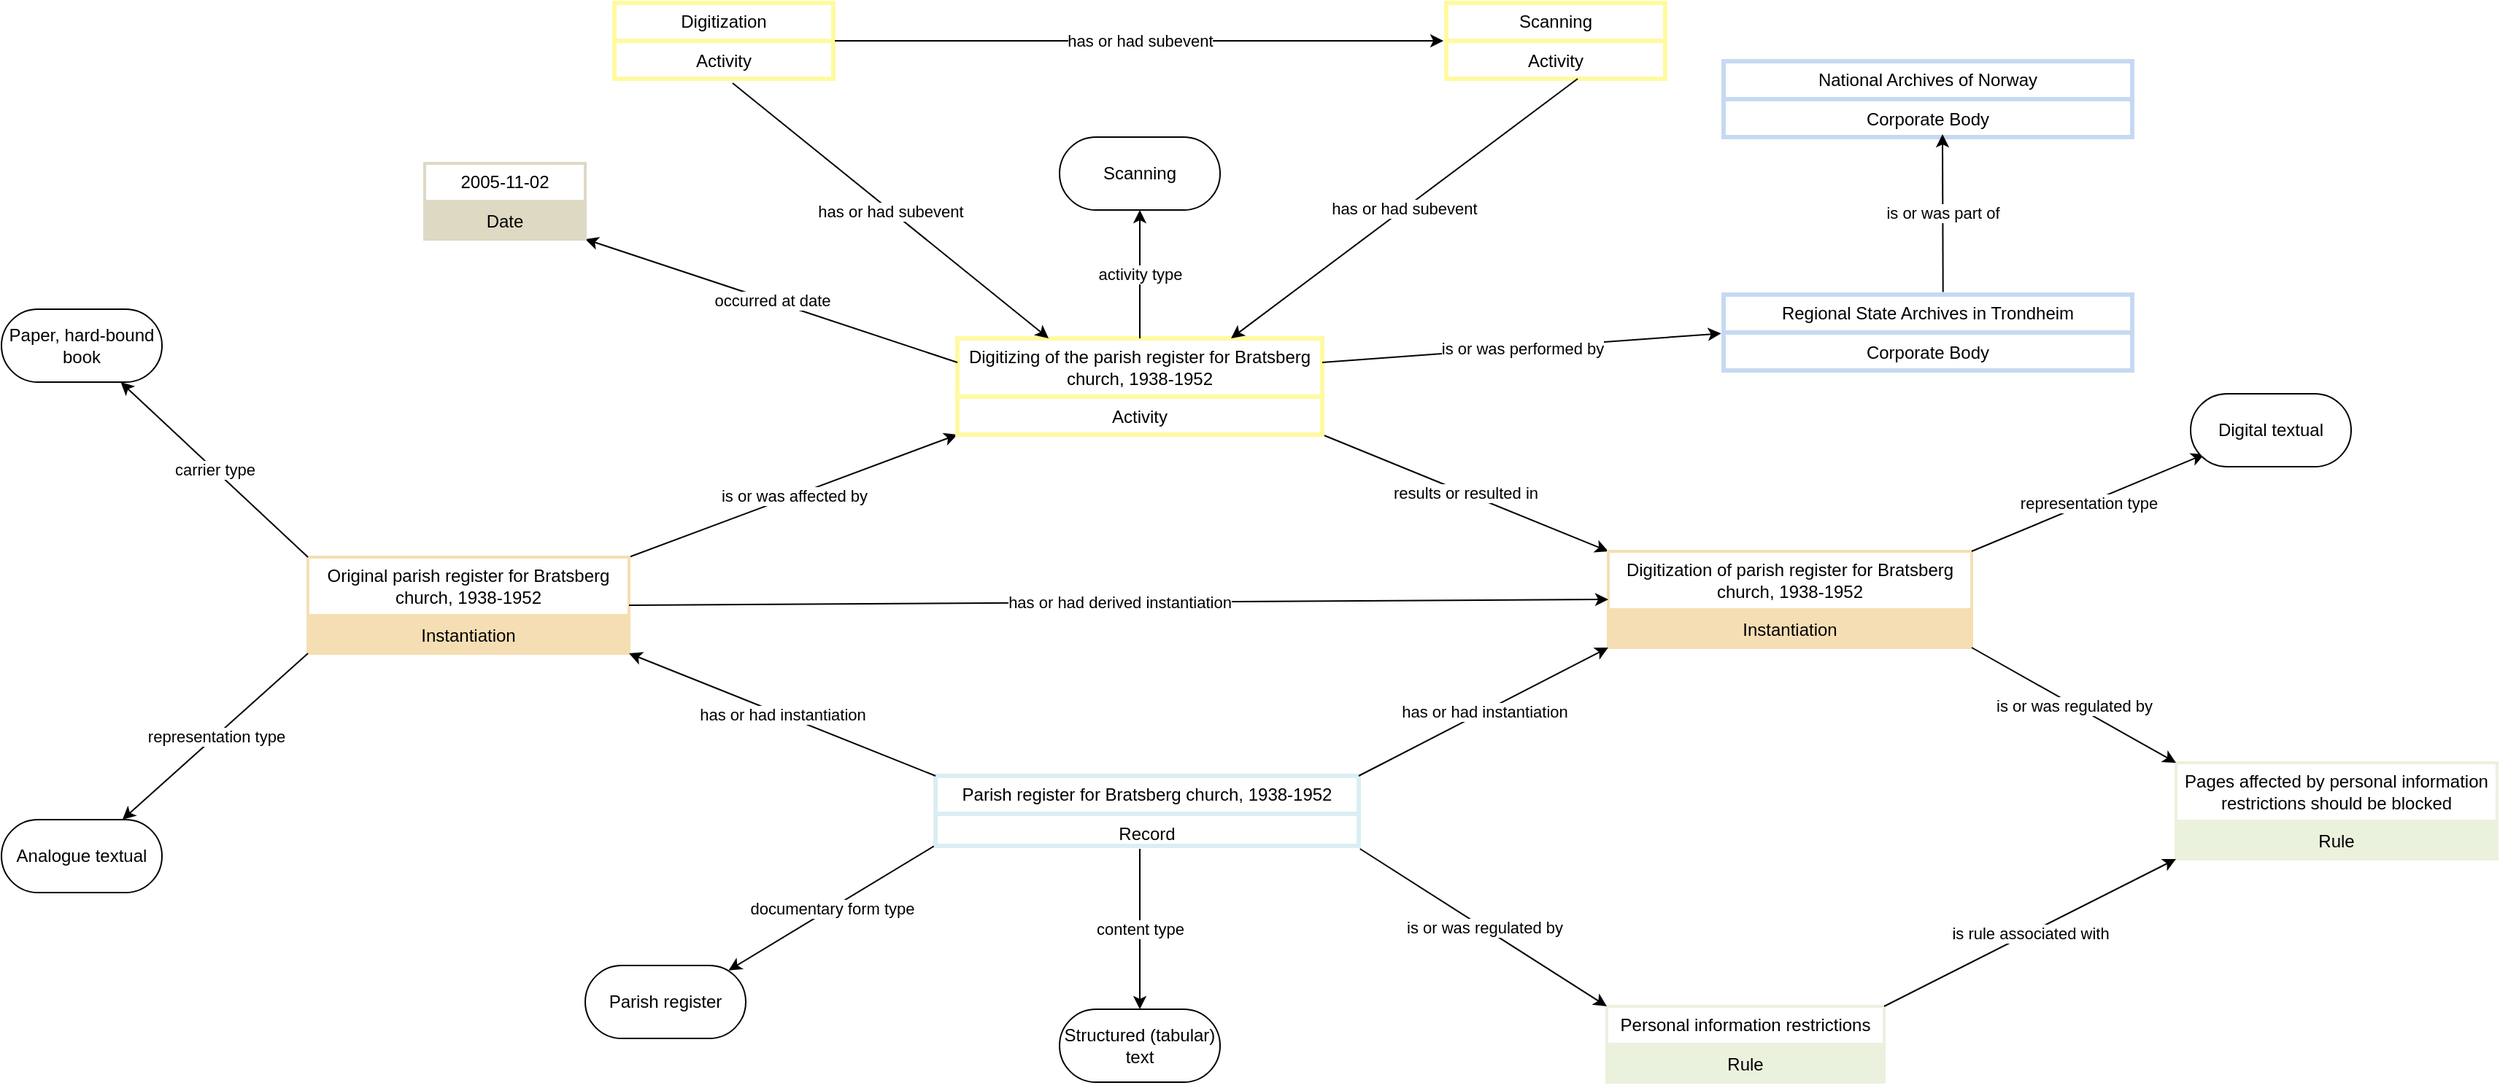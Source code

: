 <mxfile version="28.2.8">
  <diagram name="Page-1" id="9dDk0zf2ElysKSQKNrrg">
    <mxGraphModel dx="1024" dy="666" grid="1" gridSize="10" guides="1" tooltips="1" connect="1" arrows="1" fold="1" page="1" pageScale="1" pageWidth="3300" pageHeight="2339" math="0" shadow="0">
      <root>
        <mxCell id="0" />
        <mxCell id="1" parent="0" />
        <mxCell id="KS-wqAkKazjO4-zXT2j7-1" value="Digitization" style="swimlane;fontStyle=0;childLayout=stackLayout;horizontal=1;startSize=26;strokeColor=#FFFAA0;strokeWidth=3;fillColor=none;horizontalStack=0;resizeParent=1;resizeParentMax=0;resizeLast=0;collapsible=1;marginBottom=0;whiteSpace=wrap;html=1;" parent="1" vertex="1">
          <mxGeometry x="720" y="430" width="150" height="52" as="geometry" />
        </mxCell>
        <mxCell id="KS-wqAkKazjO4-zXT2j7-2" value="Activity" style="text;strokeColor=#FFFAA0;strokeWidth=3;fillColor=none;align=center;verticalAlign=top;spacingLeft=4;spacingRight=4;overflow=hidden;rotatable=0;points=[[0,0.5],[1,0.5]];portConstraint=eastwest;whiteSpace=wrap;html=1;" parent="KS-wqAkKazjO4-zXT2j7-1" vertex="1">
          <mxGeometry y="26" width="150" height="26" as="geometry" />
        </mxCell>
        <mxCell id="KS-wqAkKazjO4-zXT2j7-3" value="Scanning" style="swimlane;fontStyle=0;childLayout=stackLayout;horizontal=1;startSize=26;strokeColor=#FFFAA0;strokeWidth=3;fillColor=none;horizontalStack=0;resizeParent=1;resizeParentMax=0;resizeLast=0;collapsible=1;marginBottom=0;whiteSpace=wrap;html=1;" parent="1" vertex="1">
          <mxGeometry x="1290" y="430" width="150" height="52" as="geometry" />
        </mxCell>
        <mxCell id="KS-wqAkKazjO4-zXT2j7-4" value="Activity" style="text;strokeColor=#FFFAA0;strokeWidth=3;fillColor=none;align=center;verticalAlign=top;spacingLeft=4;spacingRight=4;overflow=hidden;rotatable=0;points=[[0,0.5],[1,0.5]];portConstraint=eastwest;whiteSpace=wrap;html=1;" parent="KS-wqAkKazjO4-zXT2j7-3" vertex="1">
          <mxGeometry y="26" width="150" height="26" as="geometry" />
        </mxCell>
        <mxCell id="KS-wqAkKazjO4-zXT2j7-5" value="" style="endArrow=classic;html=1;rounded=0;entryX=-0.013;entryY=0;entryDx=0;entryDy=0;exitX=1.007;exitY=0;exitDx=0;exitDy=0;exitPerimeter=0;entryPerimeter=0;" parent="1" source="KS-wqAkKazjO4-zXT2j7-2" target="KS-wqAkKazjO4-zXT2j7-4" edge="1">
          <mxGeometry relative="1" as="geometry">
            <mxPoint x="1070" y="451.998" as="sourcePoint" />
            <mxPoint x="1280" y="461.99" as="targetPoint" />
          </mxGeometry>
        </mxCell>
        <mxCell id="KS-wqAkKazjO4-zXT2j7-6" value="has or had subevent" style="edgeLabel;resizable=0;html=1;;align=center;verticalAlign=middle;" parent="KS-wqAkKazjO4-zXT2j7-5" connectable="0" vertex="1">
          <mxGeometry relative="1" as="geometry" />
        </mxCell>
        <mxCell id="KS-wqAkKazjO4-zXT2j7-7" value="Parish register for Bratsberg church, 1938-1952" style="swimlane;fontStyle=0;childLayout=stackLayout;horizontal=1;startSize=26;strokeColor=#DAEEF3;strokeWidth=3;fillColor=none;horizontalStack=0;resizeParent=1;resizeParentMax=0;resizeLast=0;collapsible=1;marginBottom=0;whiteSpace=wrap;html=1;" parent="1" vertex="1">
          <mxGeometry x="940" y="960" width="290" height="48" as="geometry" />
        </mxCell>
        <mxCell id="KS-wqAkKazjO4-zXT2j7-8" value="Record" style="text;strokeColor=#DAEEF3;strokeWidth=3;fillColor=none;align=center;verticalAlign=top;spacingLeft=4;spacingRight=4;overflow=hidden;rotatable=0;points=[[0,0.5],[1,0.5]];portConstraint=eastwest;whiteSpace=wrap;html=1;" parent="KS-wqAkKazjO4-zXT2j7-7" vertex="1">
          <mxGeometry y="26" width="290" height="22" as="geometry" />
        </mxCell>
        <mxCell id="KS-wqAkKazjO4-zXT2j7-9" value="" style="endArrow=classic;html=1;rounded=0;exitX=1;exitY=0;exitDx=0;exitDy=0;entryX=0;entryY=1;entryDx=0;entryDy=0;" parent="1" source="KS-wqAkKazjO4-zXT2j7-14" target="HIHmw64CFz3xZAufGdiX-3" edge="1">
          <mxGeometry relative="1" as="geometry">
            <mxPoint x="950" y="630" as="sourcePoint" />
            <mxPoint x="1140" y="630" as="targetPoint" />
          </mxGeometry>
        </mxCell>
        <mxCell id="KS-wqAkKazjO4-zXT2j7-10" value="is or was affected by" style="edgeLabel;resizable=0;html=1;;align=center;verticalAlign=middle;" parent="KS-wqAkKazjO4-zXT2j7-9" connectable="0" vertex="1">
          <mxGeometry relative="1" as="geometry" />
        </mxCell>
        <mxCell id="KS-wqAkKazjO4-zXT2j7-11" value="" style="endArrow=classic;html=1;rounded=0;entryX=0;entryY=0;entryDx=0;entryDy=0;exitX=1;exitY=1;exitDx=0;exitDy=0;" parent="1" source="HIHmw64CFz3xZAufGdiX-3" target="KS-wqAkKazjO4-zXT2j7-20" edge="1">
          <mxGeometry relative="1" as="geometry">
            <mxPoint x="960" y="520.0" as="sourcePoint" />
            <mxPoint x="1130" y="520" as="targetPoint" />
          </mxGeometry>
        </mxCell>
        <mxCell id="KS-wqAkKazjO4-zXT2j7-12" value="results or resulted in" style="edgeLabel;resizable=0;html=1;;align=center;verticalAlign=middle;" parent="KS-wqAkKazjO4-zXT2j7-11" connectable="0" vertex="1">
          <mxGeometry relative="1" as="geometry" />
        </mxCell>
        <mxCell id="KS-wqAkKazjO4-zXT2j7-14" value="Original parish register for Bratsberg church, 1938-1952" style="swimlane;fontStyle=0;childLayout=stackLayout;horizontal=1;startSize=40;strokeColor=#F5DEB3;strokeWidth=2;fillColor=none;horizontalStack=0;resizeParent=1;resizeParentMax=0;resizeLast=0;collapsible=1;marginBottom=0;whiteSpace=wrap;html=1;" parent="1" vertex="1">
          <mxGeometry x="510" y="810" width="220" height="66" as="geometry" />
        </mxCell>
        <mxCell id="KS-wqAkKazjO4-zXT2j7-15" value="Instantiation&lt;div&gt;&lt;br&gt;&lt;/div&gt;" style="text;strokeColor=#F5DEB3;strokeWidth=2;fillColor=#F5DEB3;align=center;verticalAlign=top;spacingLeft=4;spacingRight=4;overflow=hidden;rotatable=0;points=[[0,0.5],[1,0.5]];portConstraint=eastwest;whiteSpace=wrap;html=1;" parent="KS-wqAkKazjO4-zXT2j7-14" vertex="1">
          <mxGeometry y="40" width="220" height="26" as="geometry" />
        </mxCell>
        <mxCell id="KS-wqAkKazjO4-zXT2j7-17" value="" style="endArrow=classic;html=1;rounded=0;entryX=1;entryY=1;entryDx=0;entryDy=0;exitX=0;exitY=0;exitDx=0;exitDy=0;" parent="1" source="KS-wqAkKazjO4-zXT2j7-7" target="KS-wqAkKazjO4-zXT2j7-14" edge="1">
          <mxGeometry relative="1" as="geometry">
            <mxPoint x="950" y="430" as="sourcePoint" />
            <mxPoint x="1140" y="430" as="targetPoint" />
          </mxGeometry>
        </mxCell>
        <mxCell id="KS-wqAkKazjO4-zXT2j7-18" value="has or had instantiation" style="edgeLabel;resizable=0;html=1;;align=center;verticalAlign=middle;" parent="KS-wqAkKazjO4-zXT2j7-17" connectable="0" vertex="1">
          <mxGeometry relative="1" as="geometry" />
        </mxCell>
        <mxCell id="KS-wqAkKazjO4-zXT2j7-20" value="Digitization of parish register for Bratsberg church, 1938-1952" style="swimlane;fontStyle=0;childLayout=stackLayout;horizontal=1;startSize=40;strokeColor=#F5DEB3;strokeWidth=2;fillColor=none;horizontalStack=0;resizeParent=1;resizeParentMax=0;resizeLast=0;collapsible=1;marginBottom=0;whiteSpace=wrap;html=1;" parent="1" vertex="1">
          <mxGeometry x="1401" y="806" width="249" height="66" as="geometry" />
        </mxCell>
        <mxCell id="KS-wqAkKazjO4-zXT2j7-21" value="Instantiation&lt;div&gt;&lt;br&gt;&lt;/div&gt;" style="text;strokeColor=#F5DEB3;strokeWidth=2;fillColor=#F5DEB3;align=center;verticalAlign=top;spacingLeft=4;spacingRight=4;overflow=hidden;rotatable=0;points=[[0,0.5],[1,0.5]];portConstraint=eastwest;whiteSpace=wrap;html=1;" parent="KS-wqAkKazjO4-zXT2j7-20" vertex="1">
          <mxGeometry y="40" width="249" height="26" as="geometry" />
        </mxCell>
        <mxCell id="HIHmw64CFz3xZAufGdiX-1" value="" style="endArrow=classic;html=1;rounded=0;entryX=0;entryY=1;entryDx=0;entryDy=0;exitX=1;exitY=0;exitDx=0;exitDy=0;" parent="1" source="KS-wqAkKazjO4-zXT2j7-7" target="KS-wqAkKazjO4-zXT2j7-20" edge="1">
          <mxGeometry relative="1" as="geometry">
            <mxPoint x="1135" y="1002.986" as="sourcePoint" />
            <mxPoint x="1478.045" y="872.002" as="targetPoint" />
          </mxGeometry>
        </mxCell>
        <mxCell id="HIHmw64CFz3xZAufGdiX-2" value="has or had instantiation" style="edgeLabel;resizable=0;html=1;;align=center;verticalAlign=middle;" parent="HIHmw64CFz3xZAufGdiX-1" connectable="0" vertex="1">
          <mxGeometry relative="1" as="geometry" />
        </mxCell>
        <mxCell id="HIHmw64CFz3xZAufGdiX-3" value="Digitizing of the parish register for Bratsberg church, 1938-1952" style="swimlane;fontStyle=0;childLayout=stackLayout;horizontal=1;startSize=40;strokeColor=#FFFAA0;strokeWidth=3;fillColor=none;horizontalStack=0;resizeParent=1;resizeParentMax=0;resizeLast=0;collapsible=1;marginBottom=0;whiteSpace=wrap;html=1;" parent="1" vertex="1">
          <mxGeometry x="955" y="660" width="250" height="66" as="geometry" />
        </mxCell>
        <mxCell id="HIHmw64CFz3xZAufGdiX-4" value="Activity" style="text;strokeColor=#FFFAA0;strokeWidth=3;fillColor=#FFFFFF;align=center;verticalAlign=top;spacingLeft=4;spacingRight=4;overflow=hidden;rotatable=0;points=[[0,0.5],[1,0.5]];portConstraint=eastwest;whiteSpace=wrap;html=1;" parent="HIHmw64CFz3xZAufGdiX-3" vertex="1">
          <mxGeometry y="40" width="250" height="26" as="geometry" />
        </mxCell>
        <mxCell id="HIHmw64CFz3xZAufGdiX-5" value="" style="endArrow=classic;html=1;rounded=0;entryX=0.75;entryY=0;entryDx=0;entryDy=0;exitX=0.6;exitY=1;exitDx=0;exitDy=0;exitPerimeter=0;" parent="1" source="KS-wqAkKazjO4-zXT2j7-4" target="HIHmw64CFz3xZAufGdiX-3" edge="1">
          <mxGeometry relative="1" as="geometry">
            <mxPoint x="1079.5" y="610" as="sourcePoint" />
            <mxPoint x="1079.5" y="690" as="targetPoint" />
          </mxGeometry>
        </mxCell>
        <mxCell id="HIHmw64CFz3xZAufGdiX-6" value="has or had subevent" style="edgeLabel;resizable=0;html=1;;align=center;verticalAlign=middle;" parent="HIHmw64CFz3xZAufGdiX-5" connectable="0" vertex="1">
          <mxGeometry relative="1" as="geometry" />
        </mxCell>
        <mxCell id="HIHmw64CFz3xZAufGdiX-7" value="" style="endArrow=classic;html=1;rounded=0;exitX=1;exitY=0.5;exitDx=0;exitDy=0;entryX=0;entryY=0.5;entryDx=0;entryDy=0;" parent="1" source="KS-wqAkKazjO4-zXT2j7-14" target="KS-wqAkKazjO4-zXT2j7-20" edge="1">
          <mxGeometry relative="1" as="geometry">
            <mxPoint x="920" y="845" as="sourcePoint" />
            <mxPoint x="1140" y="845" as="targetPoint" />
          </mxGeometry>
        </mxCell>
        <mxCell id="HIHmw64CFz3xZAufGdiX-8" value="has or had derived instantiation" style="edgeLabel;resizable=0;html=1;;align=center;verticalAlign=middle;" parent="HIHmw64CFz3xZAufGdiX-7" connectable="0" vertex="1">
          <mxGeometry relative="1" as="geometry" />
        </mxCell>
        <mxCell id="JKg9k7a9o7TrxqdrPF9H-1" value="" style="endArrow=classic;html=1;rounded=0;exitX=1;exitY=0.25;exitDx=0;exitDy=0;entryX=-0.006;entryY=0.024;entryDx=0;entryDy=0;entryPerimeter=0;" parent="1" source="HIHmw64CFz3xZAufGdiX-3" target="JKg9k7a9o7TrxqdrPF9H-4" edge="1">
          <mxGeometry relative="1" as="geometry">
            <mxPoint x="1210" y="610" as="sourcePoint" />
            <mxPoint x="1490" y="612" as="targetPoint" />
          </mxGeometry>
        </mxCell>
        <mxCell id="JKg9k7a9o7TrxqdrPF9H-2" value="is or was performed by" style="edgeLabel;resizable=0;html=1;;align=center;verticalAlign=middle;" parent="JKg9k7a9o7TrxqdrPF9H-1" connectable="0" vertex="1">
          <mxGeometry relative="1" as="geometry" />
        </mxCell>
        <mxCell id="JKg9k7a9o7TrxqdrPF9H-3" value="Regional State Archives in Trondheim" style="swimlane;fontStyle=0;childLayout=stackLayout;horizontal=1;startSize=26;strokeColor=#C6D9F1;strokeWidth=3;fillColor=none;horizontalStack=0;resizeParent=1;resizeParentMax=0;resizeLast=0;collapsible=1;marginBottom=0;whiteSpace=wrap;html=1;" parent="1" vertex="1">
          <mxGeometry x="1480" y="630" width="280" height="52" as="geometry" />
        </mxCell>
        <mxCell id="JKg9k7a9o7TrxqdrPF9H-4" value="Corporate Body" style="text;strokeColor=#C6D9F1;strokeWidth=3;fillColor=none;align=center;verticalAlign=top;spacingLeft=4;spacingRight=4;overflow=hidden;rotatable=0;points=[[0,0.5],[1,0.5]];portConstraint=eastwest;whiteSpace=wrap;html=1;" parent="JKg9k7a9o7TrxqdrPF9H-3" vertex="1">
          <mxGeometry y="26" width="280" height="26" as="geometry" />
        </mxCell>
        <mxCell id="JKg9k7a9o7TrxqdrPF9H-5" value="" style="endArrow=classic;html=1;rounded=0;exitX=0;exitY=0.25;exitDx=0;exitDy=0;entryX=1;entryY=1;entryDx=0;entryDy=0;" parent="1" source="HIHmw64CFz3xZAufGdiX-3" target="JKg9k7a9o7TrxqdrPF9H-7" edge="1">
          <mxGeometry relative="1" as="geometry">
            <mxPoint x="820" y="620.0" as="sourcePoint" />
            <mxPoint x="800" y="550" as="targetPoint" />
          </mxGeometry>
        </mxCell>
        <mxCell id="JKg9k7a9o7TrxqdrPF9H-6" value="occurred at date" style="edgeLabel;resizable=0;html=1;;align=center;verticalAlign=middle;" parent="JKg9k7a9o7TrxqdrPF9H-5" connectable="0" vertex="1">
          <mxGeometry relative="1" as="geometry" />
        </mxCell>
        <mxCell id="JKg9k7a9o7TrxqdrPF9H-7" value="2005-11-02" style="swimlane;fontStyle=0;childLayout=stackLayout;horizontal=1;startSize=26;strokeColor=#DDD9C3;strokeWidth=2;fillColor=none;horizontalStack=0;resizeParent=1;resizeParentMax=0;resizeLast=0;collapsible=1;marginBottom=0;whiteSpace=wrap;html=1;" parent="1" vertex="1">
          <mxGeometry x="590" y="540" width="110" height="52" as="geometry" />
        </mxCell>
        <mxCell id="JKg9k7a9o7TrxqdrPF9H-8" value="Date" style="text;strokeColor=#DDD9C3;strokeWidth=2;fillColor=#DDD9C3;align=center;verticalAlign=top;spacingLeft=4;spacingRight=4;overflow=hidden;rotatable=0;points=[[0,0.5],[1,0.5]];portConstraint=eastwest;whiteSpace=wrap;html=1;" parent="JKg9k7a9o7TrxqdrPF9H-7" vertex="1">
          <mxGeometry y="26" width="110" height="26" as="geometry" />
        </mxCell>
        <mxCell id="JKg9k7a9o7TrxqdrPF9H-9" value="Pages affected by personal information restrictions should be blocked" style="swimlane;fontStyle=0;childLayout=stackLayout;horizontal=1;startSize=40;strokeColor=#EAF1DD;strokeWidth=2;fillColor=none;horizontalStack=0;resizeParent=1;resizeParentMax=0;resizeLast=0;collapsible=1;marginBottom=0;whiteSpace=wrap;html=1;" parent="1" vertex="1">
          <mxGeometry x="1790" y="951" width="220" height="66" as="geometry" />
        </mxCell>
        <mxCell id="JKg9k7a9o7TrxqdrPF9H-10" value="Rule&lt;div&gt;&lt;br&gt;&lt;/div&gt;" style="text;strokeColor=#EAF1DD;strokeWidth=2;fillColor=#EAF1DD;align=center;verticalAlign=top;spacingLeft=4;spacingRight=4;overflow=hidden;rotatable=0;points=[[0,0.5],[1,0.5]];portConstraint=eastwest;whiteSpace=wrap;html=1;" parent="JKg9k7a9o7TrxqdrPF9H-9" vertex="1">
          <mxGeometry y="40" width="220" height="26" as="geometry" />
        </mxCell>
        <mxCell id="JKg9k7a9o7TrxqdrPF9H-11" value="" style="endArrow=classic;html=1;rounded=0;exitX=1;exitY=1;exitDx=0;exitDy=0;entryX=0;entryY=0;entryDx=0;entryDy=0;" parent="1" source="KS-wqAkKazjO4-zXT2j7-20" target="JKg9k7a9o7TrxqdrPF9H-9" edge="1">
          <mxGeometry relative="1" as="geometry">
            <mxPoint x="1550" y="780" as="sourcePoint" />
            <mxPoint x="1670" y="690" as="targetPoint" />
          </mxGeometry>
        </mxCell>
        <mxCell id="JKg9k7a9o7TrxqdrPF9H-12" value="is or was regulated by" style="edgeLabel;resizable=0;html=1;;align=center;verticalAlign=middle;" parent="JKg9k7a9o7TrxqdrPF9H-11" connectable="0" vertex="1">
          <mxGeometry relative="1" as="geometry" />
        </mxCell>
        <mxCell id="-po9a9koqytGyxwWgbJC-1" value="" style="endArrow=classic;html=1;rounded=0;entryX=0.25;entryY=0;entryDx=0;entryDy=0;exitX=0.54;exitY=1.115;exitDx=0;exitDy=0;exitPerimeter=0;" parent="1" source="KS-wqAkKazjO4-zXT2j7-2" target="HIHmw64CFz3xZAufGdiX-3" edge="1">
          <mxGeometry relative="1" as="geometry">
            <mxPoint x="1210" y="562" as="sourcePoint" />
            <mxPoint x="1030" y="711" as="targetPoint" />
          </mxGeometry>
        </mxCell>
        <mxCell id="-po9a9koqytGyxwWgbJC-2" value="has or had subevent" style="edgeLabel;resizable=0;html=1;;align=center;verticalAlign=middle;" parent="-po9a9koqytGyxwWgbJC-1" connectable="0" vertex="1">
          <mxGeometry relative="1" as="geometry" />
        </mxCell>
        <mxCell id="Rx7ATSWB7nXu5Q-0kk-8-1" value="Personal information restrictions" style="swimlane;fontStyle=0;childLayout=stackLayout;horizontal=1;startSize=26;strokeColor=#EAF1DD;strokeWidth=2;fillColor=none;horizontalStack=0;resizeParent=1;resizeParentMax=0;resizeLast=0;collapsible=1;marginBottom=0;whiteSpace=wrap;html=1;" parent="1" vertex="1">
          <mxGeometry x="1400" y="1118" width="190" height="52" as="geometry" />
        </mxCell>
        <mxCell id="Rx7ATSWB7nXu5Q-0kk-8-2" value="Rule&lt;div&gt;&lt;br&gt;&lt;/div&gt;" style="text;strokeColor=#EAF1DD;strokeWidth=2;fillColor=#EAF1DD;align=center;verticalAlign=top;spacingLeft=4;spacingRight=4;overflow=hidden;rotatable=0;points=[[0,0.5],[1,0.5]];portConstraint=eastwest;whiteSpace=wrap;html=1;" parent="Rx7ATSWB7nXu5Q-0kk-8-1" vertex="1">
          <mxGeometry y="26" width="190" height="26" as="geometry" />
        </mxCell>
        <mxCell id="Rx7ATSWB7nXu5Q-0kk-8-3" value="" style="endArrow=classic;html=1;rounded=0;exitX=1.003;exitY=1.091;exitDx=0;exitDy=0;entryX=0;entryY=0;entryDx=0;entryDy=0;exitPerimeter=0;" parent="1" source="KS-wqAkKazjO4-zXT2j7-8" target="Rx7ATSWB7nXu5Q-0kk-8-1" edge="1">
          <mxGeometry relative="1" as="geometry">
            <mxPoint x="1270" y="1020" as="sourcePoint" />
            <mxPoint x="1520" y="1164" as="targetPoint" />
          </mxGeometry>
        </mxCell>
        <mxCell id="Rx7ATSWB7nXu5Q-0kk-8-4" value="is or was regulated by" style="edgeLabel;resizable=0;html=1;;align=center;verticalAlign=middle;" parent="Rx7ATSWB7nXu5Q-0kk-8-3" connectable="0" vertex="1">
          <mxGeometry relative="1" as="geometry" />
        </mxCell>
        <mxCell id="Rx7ATSWB7nXu5Q-0kk-8-5" value="" style="endArrow=classic;html=1;rounded=0;exitX=1;exitY=0;exitDx=0;exitDy=0;entryX=0;entryY=1;entryDx=0;entryDy=0;" parent="1" source="Rx7ATSWB7nXu5Q-0kk-8-1" target="JKg9k7a9o7TrxqdrPF9H-9" edge="1">
          <mxGeometry relative="1" as="geometry">
            <mxPoint x="1530" y="1200" as="sourcePoint" />
            <mxPoint x="1850" y="1090" as="targetPoint" />
          </mxGeometry>
        </mxCell>
        <mxCell id="Rx7ATSWB7nXu5Q-0kk-8-6" value="is rule associated with" style="edgeLabel;resizable=0;html=1;;align=center;verticalAlign=middle;" parent="Rx7ATSWB7nXu5Q-0kk-8-5" connectable="0" vertex="1">
          <mxGeometry relative="1" as="geometry" />
        </mxCell>
        <mxCell id="Rx7ATSWB7nXu5Q-0kk-8-7" value="" style="endArrow=classic;html=1;rounded=0;exitX=0;exitY=1;exitDx=0;exitDy=0;" parent="1" source="KS-wqAkKazjO4-zXT2j7-14" target="Rx7ATSWB7nXu5Q-0kk-8-9" edge="1">
          <mxGeometry relative="1" as="geometry">
            <mxPoint x="680" y="1054" as="sourcePoint" />
            <mxPoint x="630" y="990" as="targetPoint" />
          </mxGeometry>
        </mxCell>
        <mxCell id="Rx7ATSWB7nXu5Q-0kk-8-8" value="representation type" style="edgeLabel;resizable=0;html=1;;align=center;verticalAlign=middle;" parent="Rx7ATSWB7nXu5Q-0kk-8-7" connectable="0" vertex="1">
          <mxGeometry relative="1" as="geometry" />
        </mxCell>
        <mxCell id="Rx7ATSWB7nXu5Q-0kk-8-9" value="Analogue textual" style="html=1;whiteSpace=wrap;rounded=1;arcSize=50;" parent="1" vertex="1">
          <mxGeometry x="300" y="990" width="110" height="50" as="geometry" />
        </mxCell>
        <mxCell id="Rx7ATSWB7nXu5Q-0kk-8-10" value="" style="endArrow=classic;html=1;rounded=0;exitX=1;exitY=0;exitDx=0;exitDy=0;entryX=0.086;entryY=0.83;entryDx=0;entryDy=0;entryPerimeter=0;" parent="1" source="KS-wqAkKazjO4-zXT2j7-20" target="Rx7ATSWB7nXu5Q-0kk-8-12" edge="1">
          <mxGeometry relative="1" as="geometry">
            <mxPoint x="1640" y="700" as="sourcePoint" />
            <mxPoint x="1770" y="740" as="targetPoint" />
          </mxGeometry>
        </mxCell>
        <mxCell id="Rx7ATSWB7nXu5Q-0kk-8-11" value="representation type" style="edgeLabel;resizable=0;html=1;;align=center;verticalAlign=middle;" parent="Rx7ATSWB7nXu5Q-0kk-8-10" connectable="0" vertex="1">
          <mxGeometry relative="1" as="geometry" />
        </mxCell>
        <mxCell id="Rx7ATSWB7nXu5Q-0kk-8-12" value="Digital textual" style="html=1;whiteSpace=wrap;rounded=1;arcSize=50;" parent="1" vertex="1">
          <mxGeometry x="1800" y="698" width="110" height="50" as="geometry" />
        </mxCell>
        <mxCell id="Rx7ATSWB7nXu5Q-0kk-8-13" value="" style="endArrow=classic;html=1;rounded=0;exitX=0;exitY=0;exitDx=0;exitDy=0;" parent="1" source="KS-wqAkKazjO4-zXT2j7-14" target="Rx7ATSWB7nXu5Q-0kk-8-15" edge="1">
          <mxGeometry relative="1" as="geometry">
            <mxPoint x="573.75" y="698" as="sourcePoint" />
            <mxPoint x="550" y="730" as="targetPoint" />
          </mxGeometry>
        </mxCell>
        <mxCell id="Rx7ATSWB7nXu5Q-0kk-8-14" value="carrier type" style="edgeLabel;resizable=0;html=1;;align=center;verticalAlign=middle;" parent="Rx7ATSWB7nXu5Q-0kk-8-13" connectable="0" vertex="1">
          <mxGeometry relative="1" as="geometry" />
        </mxCell>
        <mxCell id="Rx7ATSWB7nXu5Q-0kk-8-15" value="Paper, hard-bound book" style="html=1;whiteSpace=wrap;rounded=1;arcSize=50;" parent="1" vertex="1">
          <mxGeometry x="300" y="640" width="110" height="50" as="geometry" />
        </mxCell>
        <mxCell id="Rx7ATSWB7nXu5Q-0kk-8-16" value="" style="endArrow=classic;html=1;rounded=0;exitX=-0.004;exitY=1.01;exitDx=0;exitDy=0;exitPerimeter=0;entryX=0.893;entryY=0.067;entryDx=0;entryDy=0;entryPerimeter=0;" parent="1" source="KS-wqAkKazjO4-zXT2j7-8" target="Rx7ATSWB7nXu5Q-0kk-8-18" edge="1">
          <mxGeometry relative="1" as="geometry">
            <mxPoint x="930" y="1070" as="sourcePoint" />
            <mxPoint x="770" y="1080" as="targetPoint" />
          </mxGeometry>
        </mxCell>
        <mxCell id="Rx7ATSWB7nXu5Q-0kk-8-17" value="documentary form type" style="edgeLabel;resizable=0;html=1;;align=center;verticalAlign=middle;" parent="Rx7ATSWB7nXu5Q-0kk-8-16" connectable="0" vertex="1">
          <mxGeometry relative="1" as="geometry" />
        </mxCell>
        <mxCell id="Rx7ATSWB7nXu5Q-0kk-8-18" value="Parish register" style="html=1;whiteSpace=wrap;rounded=1;arcSize=50;" parent="1" vertex="1">
          <mxGeometry x="700" y="1090" width="110" height="50" as="geometry" />
        </mxCell>
        <mxCell id="Rx7ATSWB7nXu5Q-0kk-8-19" value="" style="endArrow=classic;html=1;rounded=0;" parent="1" target="Rx7ATSWB7nXu5Q-0kk-8-21" edge="1">
          <mxGeometry relative="1" as="geometry">
            <mxPoint x="1080" y="1010" as="sourcePoint" />
            <mxPoint x="1080" y="1130" as="targetPoint" />
          </mxGeometry>
        </mxCell>
        <mxCell id="Rx7ATSWB7nXu5Q-0kk-8-20" value="content type" style="edgeLabel;resizable=0;html=1;;align=center;verticalAlign=middle;" parent="Rx7ATSWB7nXu5Q-0kk-8-19" connectable="0" vertex="1">
          <mxGeometry relative="1" as="geometry" />
        </mxCell>
        <mxCell id="Rx7ATSWB7nXu5Q-0kk-8-21" value="Structured (tabular) text" style="html=1;whiteSpace=wrap;rounded=1;arcSize=50;" parent="1" vertex="1">
          <mxGeometry x="1025" y="1120" width="110" height="50" as="geometry" />
        </mxCell>
        <mxCell id="Rx7ATSWB7nXu5Q-0kk-8-22" value="National Archives of Norway" style="swimlane;fontStyle=0;childLayout=stackLayout;horizontal=1;startSize=26;strokeColor=#C6D9F1;strokeWidth=3;fillColor=none;horizontalStack=0;resizeParent=1;resizeParentMax=0;resizeLast=0;collapsible=1;marginBottom=0;whiteSpace=wrap;html=1;" parent="1" vertex="1">
          <mxGeometry x="1480" y="470" width="280" height="52" as="geometry" />
        </mxCell>
        <mxCell id="Rx7ATSWB7nXu5Q-0kk-8-23" value="Corporate Body" style="text;strokeColor=#C6D9F1;strokeWidth=3;fillColor=none;align=center;verticalAlign=top;spacingLeft=4;spacingRight=4;overflow=hidden;rotatable=0;points=[[0,0.5],[1,0.5]];portConstraint=eastwest;whiteSpace=wrap;html=1;" parent="Rx7ATSWB7nXu5Q-0kk-8-22" vertex="1">
          <mxGeometry y="26" width="280" height="26" as="geometry" />
        </mxCell>
        <mxCell id="Rx7ATSWB7nXu5Q-0kk-8-24" value="" style="endArrow=classic;html=1;rounded=0;exitX=0.537;exitY=-0.034;exitDx=0;exitDy=0;exitPerimeter=0;" parent="1" source="JKg9k7a9o7TrxqdrPF9H-3" edge="1">
          <mxGeometry relative="1" as="geometry">
            <mxPoint x="1350" y="612" as="sourcePoint" />
            <mxPoint x="1630" y="520" as="targetPoint" />
          </mxGeometry>
        </mxCell>
        <mxCell id="Rx7ATSWB7nXu5Q-0kk-8-25" value="is or was part of" style="edgeLabel;resizable=0;html=1;;align=center;verticalAlign=middle;" parent="Rx7ATSWB7nXu5Q-0kk-8-24" connectable="0" vertex="1">
          <mxGeometry relative="1" as="geometry" />
        </mxCell>
        <mxCell id="ULqKuVQ_MxJ6X-Uj9y9O-1" value="" style="endArrow=classic;html=1;rounded=0;exitX=0.5;exitY=0;exitDx=0;exitDy=0;" edge="1" parent="1" source="HIHmw64CFz3xZAufGdiX-3" target="ULqKuVQ_MxJ6X-Uj9y9O-3">
          <mxGeometry relative="1" as="geometry">
            <mxPoint x="1100" y="630" as="sourcePoint" />
            <mxPoint x="1080" y="580" as="targetPoint" />
          </mxGeometry>
        </mxCell>
        <mxCell id="ULqKuVQ_MxJ6X-Uj9y9O-2" value="activity type" style="edgeLabel;resizable=0;html=1;;align=center;verticalAlign=middle;" connectable="0" vertex="1" parent="ULqKuVQ_MxJ6X-Uj9y9O-1">
          <mxGeometry relative="1" as="geometry" />
        </mxCell>
        <mxCell id="ULqKuVQ_MxJ6X-Uj9y9O-3" value="Scanning" style="html=1;whiteSpace=wrap;rounded=1;arcSize=50;" vertex="1" parent="1">
          <mxGeometry x="1025" y="522" width="110" height="50" as="geometry" />
        </mxCell>
      </root>
    </mxGraphModel>
  </diagram>
</mxfile>

